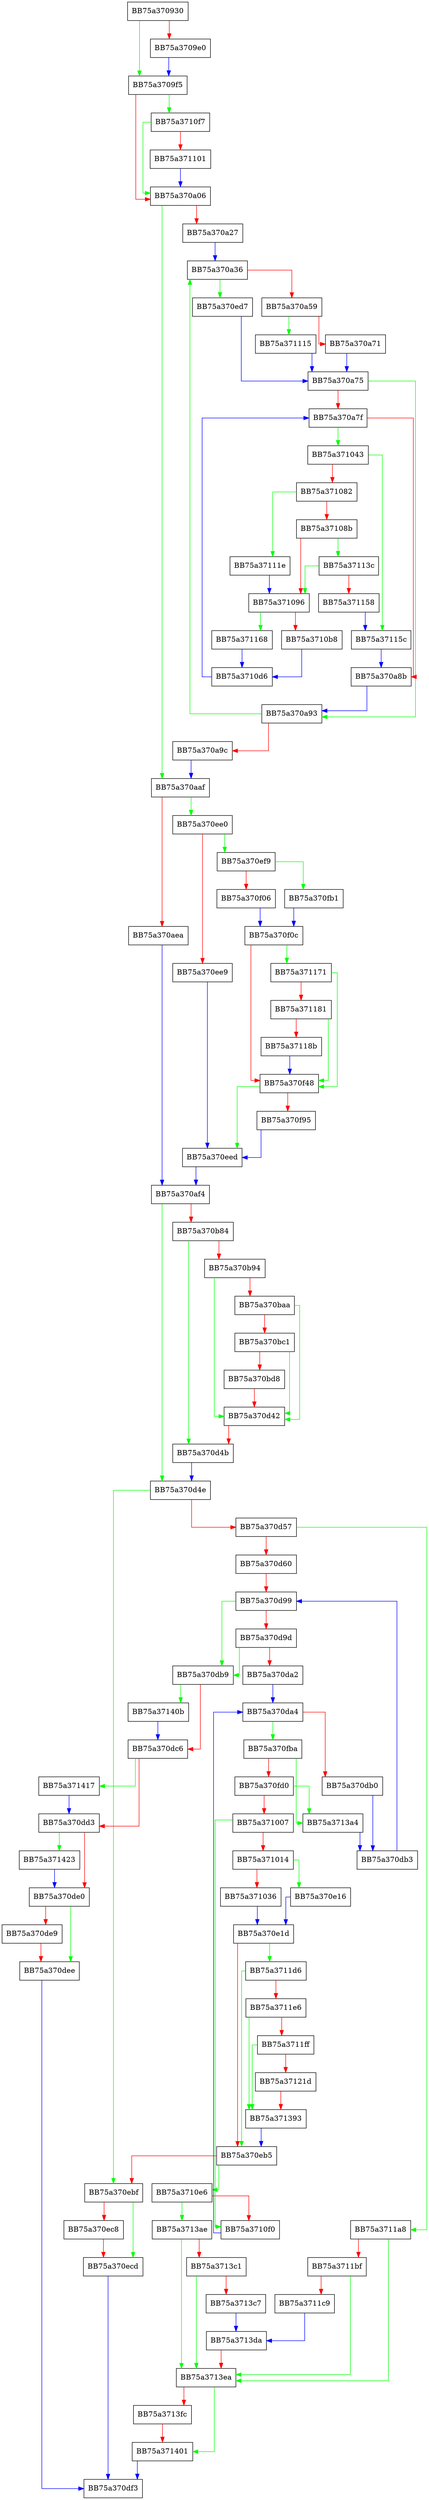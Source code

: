 digraph ReportAllEx {
  node [shape="box"];
  graph [splines=ortho];
  BB75a370930 -> BB75a3709f5 [color="green"];
  BB75a370930 -> BB75a3709e0 [color="red"];
  BB75a3709e0 -> BB75a3709f5 [color="blue"];
  BB75a3709f5 -> BB75a3710f7 [color="green"];
  BB75a3709f5 -> BB75a370a06 [color="red"];
  BB75a370a06 -> BB75a370aaf [color="green"];
  BB75a370a06 -> BB75a370a27 [color="red"];
  BB75a370a27 -> BB75a370a36 [color="blue"];
  BB75a370a36 -> BB75a370ed7 [color="green"];
  BB75a370a36 -> BB75a370a59 [color="red"];
  BB75a370a59 -> BB75a371115 [color="green"];
  BB75a370a59 -> BB75a370a71 [color="red"];
  BB75a370a71 -> BB75a370a75 [color="blue"];
  BB75a370a75 -> BB75a370a93 [color="green"];
  BB75a370a75 -> BB75a370a7f [color="red"];
  BB75a370a7f -> BB75a371043 [color="green"];
  BB75a370a7f -> BB75a370a8b [color="red"];
  BB75a370a8b -> BB75a370a93 [color="blue"];
  BB75a370a93 -> BB75a370a36 [color="green"];
  BB75a370a93 -> BB75a370a9c [color="red"];
  BB75a370a9c -> BB75a370aaf [color="blue"];
  BB75a370aaf -> BB75a370ee0 [color="green"];
  BB75a370aaf -> BB75a370aea [color="red"];
  BB75a370aea -> BB75a370af4 [color="blue"];
  BB75a370af4 -> BB75a370d4e [color="green"];
  BB75a370af4 -> BB75a370b84 [color="red"];
  BB75a370b84 -> BB75a370d4b [color="green"];
  BB75a370b84 -> BB75a370b94 [color="red"];
  BB75a370b94 -> BB75a370d42 [color="green"];
  BB75a370b94 -> BB75a370baa [color="red"];
  BB75a370baa -> BB75a370d42 [color="green"];
  BB75a370baa -> BB75a370bc1 [color="red"];
  BB75a370bc1 -> BB75a370d42 [color="green"];
  BB75a370bc1 -> BB75a370bd8 [color="red"];
  BB75a370bd8 -> BB75a370d42 [color="red"];
  BB75a370d42 -> BB75a370d4b [color="red"];
  BB75a370d4b -> BB75a370d4e [color="blue"];
  BB75a370d4e -> BB75a370ebf [color="green"];
  BB75a370d4e -> BB75a370d57 [color="red"];
  BB75a370d57 -> BB75a3711a8 [color="green"];
  BB75a370d57 -> BB75a370d60 [color="red"];
  BB75a370d60 -> BB75a370d99 [color="red"];
  BB75a370d99 -> BB75a370db9 [color="green"];
  BB75a370d99 -> BB75a370d9d [color="red"];
  BB75a370d9d -> BB75a370db9 [color="green"];
  BB75a370d9d -> BB75a370da2 [color="red"];
  BB75a370da2 -> BB75a370da4 [color="blue"];
  BB75a370da4 -> BB75a370fba [color="green"];
  BB75a370da4 -> BB75a370db0 [color="red"];
  BB75a370db0 -> BB75a370db3 [color="blue"];
  BB75a370db3 -> BB75a370d99 [color="blue"];
  BB75a370db9 -> BB75a37140b [color="green"];
  BB75a370db9 -> BB75a370dc6 [color="red"];
  BB75a370dc6 -> BB75a371417 [color="green"];
  BB75a370dc6 -> BB75a370dd3 [color="red"];
  BB75a370dd3 -> BB75a371423 [color="green"];
  BB75a370dd3 -> BB75a370de0 [color="red"];
  BB75a370de0 -> BB75a370dee [color="green"];
  BB75a370de0 -> BB75a370de9 [color="red"];
  BB75a370de9 -> BB75a370dee [color="red"];
  BB75a370dee -> BB75a370df3 [color="blue"];
  BB75a370e16 -> BB75a370e1d [color="blue"];
  BB75a370e1d -> BB75a3711d6 [color="green"];
  BB75a370e1d -> BB75a370eb5 [color="red"];
  BB75a370eb5 -> BB75a3710e6 [color="green"];
  BB75a370eb5 -> BB75a370ebf [color="red"];
  BB75a370ebf -> BB75a370ecd [color="green"];
  BB75a370ebf -> BB75a370ec8 [color="red"];
  BB75a370ec8 -> BB75a370ecd [color="red"];
  BB75a370ecd -> BB75a370df3 [color="blue"];
  BB75a370ed7 -> BB75a370a75 [color="blue"];
  BB75a370ee0 -> BB75a370ef9 [color="green"];
  BB75a370ee0 -> BB75a370ee9 [color="red"];
  BB75a370ee9 -> BB75a370eed [color="blue"];
  BB75a370eed -> BB75a370af4 [color="blue"];
  BB75a370ef9 -> BB75a370fb1 [color="green"];
  BB75a370ef9 -> BB75a370f06 [color="red"];
  BB75a370f06 -> BB75a370f0c [color="blue"];
  BB75a370f0c -> BB75a371171 [color="green"];
  BB75a370f0c -> BB75a370f48 [color="red"];
  BB75a370f48 -> BB75a370eed [color="green"];
  BB75a370f48 -> BB75a370f95 [color="red"];
  BB75a370f95 -> BB75a370eed [color="blue"];
  BB75a370fb1 -> BB75a370f0c [color="blue"];
  BB75a370fba -> BB75a3713a4 [color="green"];
  BB75a370fba -> BB75a370fd0 [color="red"];
  BB75a370fd0 -> BB75a3713a4 [color="green"];
  BB75a370fd0 -> BB75a371007 [color="red"];
  BB75a371007 -> BB75a3710f0 [color="green"];
  BB75a371007 -> BB75a371014 [color="red"];
  BB75a371014 -> BB75a370e16 [color="green"];
  BB75a371014 -> BB75a371036 [color="red"];
  BB75a371036 -> BB75a370e1d [color="blue"];
  BB75a371043 -> BB75a37115c [color="green"];
  BB75a371043 -> BB75a371082 [color="red"];
  BB75a371082 -> BB75a37111e [color="green"];
  BB75a371082 -> BB75a37108b [color="red"];
  BB75a37108b -> BB75a37113c [color="green"];
  BB75a37108b -> BB75a371096 [color="red"];
  BB75a371096 -> BB75a371168 [color="green"];
  BB75a371096 -> BB75a3710b8 [color="red"];
  BB75a3710b8 -> BB75a3710d6 [color="blue"];
  BB75a3710d6 -> BB75a370a7f [color="blue"];
  BB75a3710e6 -> BB75a3713ae [color="green"];
  BB75a3710e6 -> BB75a3710f0 [color="red"];
  BB75a3710f0 -> BB75a370da4 [color="blue"];
  BB75a3710f7 -> BB75a370a06 [color="green"];
  BB75a3710f7 -> BB75a371101 [color="red"];
  BB75a371101 -> BB75a370a06 [color="blue"];
  BB75a371115 -> BB75a370a75 [color="blue"];
  BB75a37111e -> BB75a371096 [color="blue"];
  BB75a37113c -> BB75a371096 [color="green"];
  BB75a37113c -> BB75a371158 [color="red"];
  BB75a371158 -> BB75a37115c [color="blue"];
  BB75a37115c -> BB75a370a8b [color="blue"];
  BB75a371168 -> BB75a3710d6 [color="blue"];
  BB75a371171 -> BB75a370f48 [color="green"];
  BB75a371171 -> BB75a371181 [color="red"];
  BB75a371181 -> BB75a370f48 [color="green"];
  BB75a371181 -> BB75a37118b [color="red"];
  BB75a37118b -> BB75a370f48 [color="blue"];
  BB75a3711a8 -> BB75a3713ea [color="green"];
  BB75a3711a8 -> BB75a3711bf [color="red"];
  BB75a3711bf -> BB75a3713ea [color="green"];
  BB75a3711bf -> BB75a3711c9 [color="red"];
  BB75a3711c9 -> BB75a3713da [color="blue"];
  BB75a3711d6 -> BB75a370eb5 [color="green"];
  BB75a3711d6 -> BB75a3711e6 [color="red"];
  BB75a3711e6 -> BB75a371393 [color="green"];
  BB75a3711e6 -> BB75a3711ff [color="red"];
  BB75a3711ff -> BB75a371393 [color="green"];
  BB75a3711ff -> BB75a37121d [color="red"];
  BB75a37121d -> BB75a371393 [color="red"];
  BB75a371393 -> BB75a370eb5 [color="blue"];
  BB75a3713a4 -> BB75a370db3 [color="blue"];
  BB75a3713ae -> BB75a3713ea [color="green"];
  BB75a3713ae -> BB75a3713c1 [color="red"];
  BB75a3713c1 -> BB75a3713ea [color="green"];
  BB75a3713c1 -> BB75a3713c7 [color="red"];
  BB75a3713c7 -> BB75a3713da [color="blue"];
  BB75a3713da -> BB75a3713ea [color="red"];
  BB75a3713ea -> BB75a371401 [color="green"];
  BB75a3713ea -> BB75a3713fc [color="red"];
  BB75a3713fc -> BB75a371401 [color="red"];
  BB75a371401 -> BB75a370df3 [color="blue"];
  BB75a37140b -> BB75a370dc6 [color="blue"];
  BB75a371417 -> BB75a370dd3 [color="blue"];
  BB75a371423 -> BB75a370de0 [color="blue"];
}